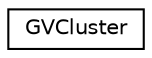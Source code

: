 digraph G
{
  edge [fontname="Helvetica",fontsize="10",labelfontname="Helvetica",labelfontsize="10"];
  node [fontname="Helvetica",fontsize="10",shape=record];
  rankdir="LR";
  Node1 [label="GVCluster",height=0.2,width=0.4,color="black", fillcolor="white", style="filled",URL="$struct_g_v_cluster.html",tooltip="struct containing the information for a GVGraph&#39;s node"];
}
